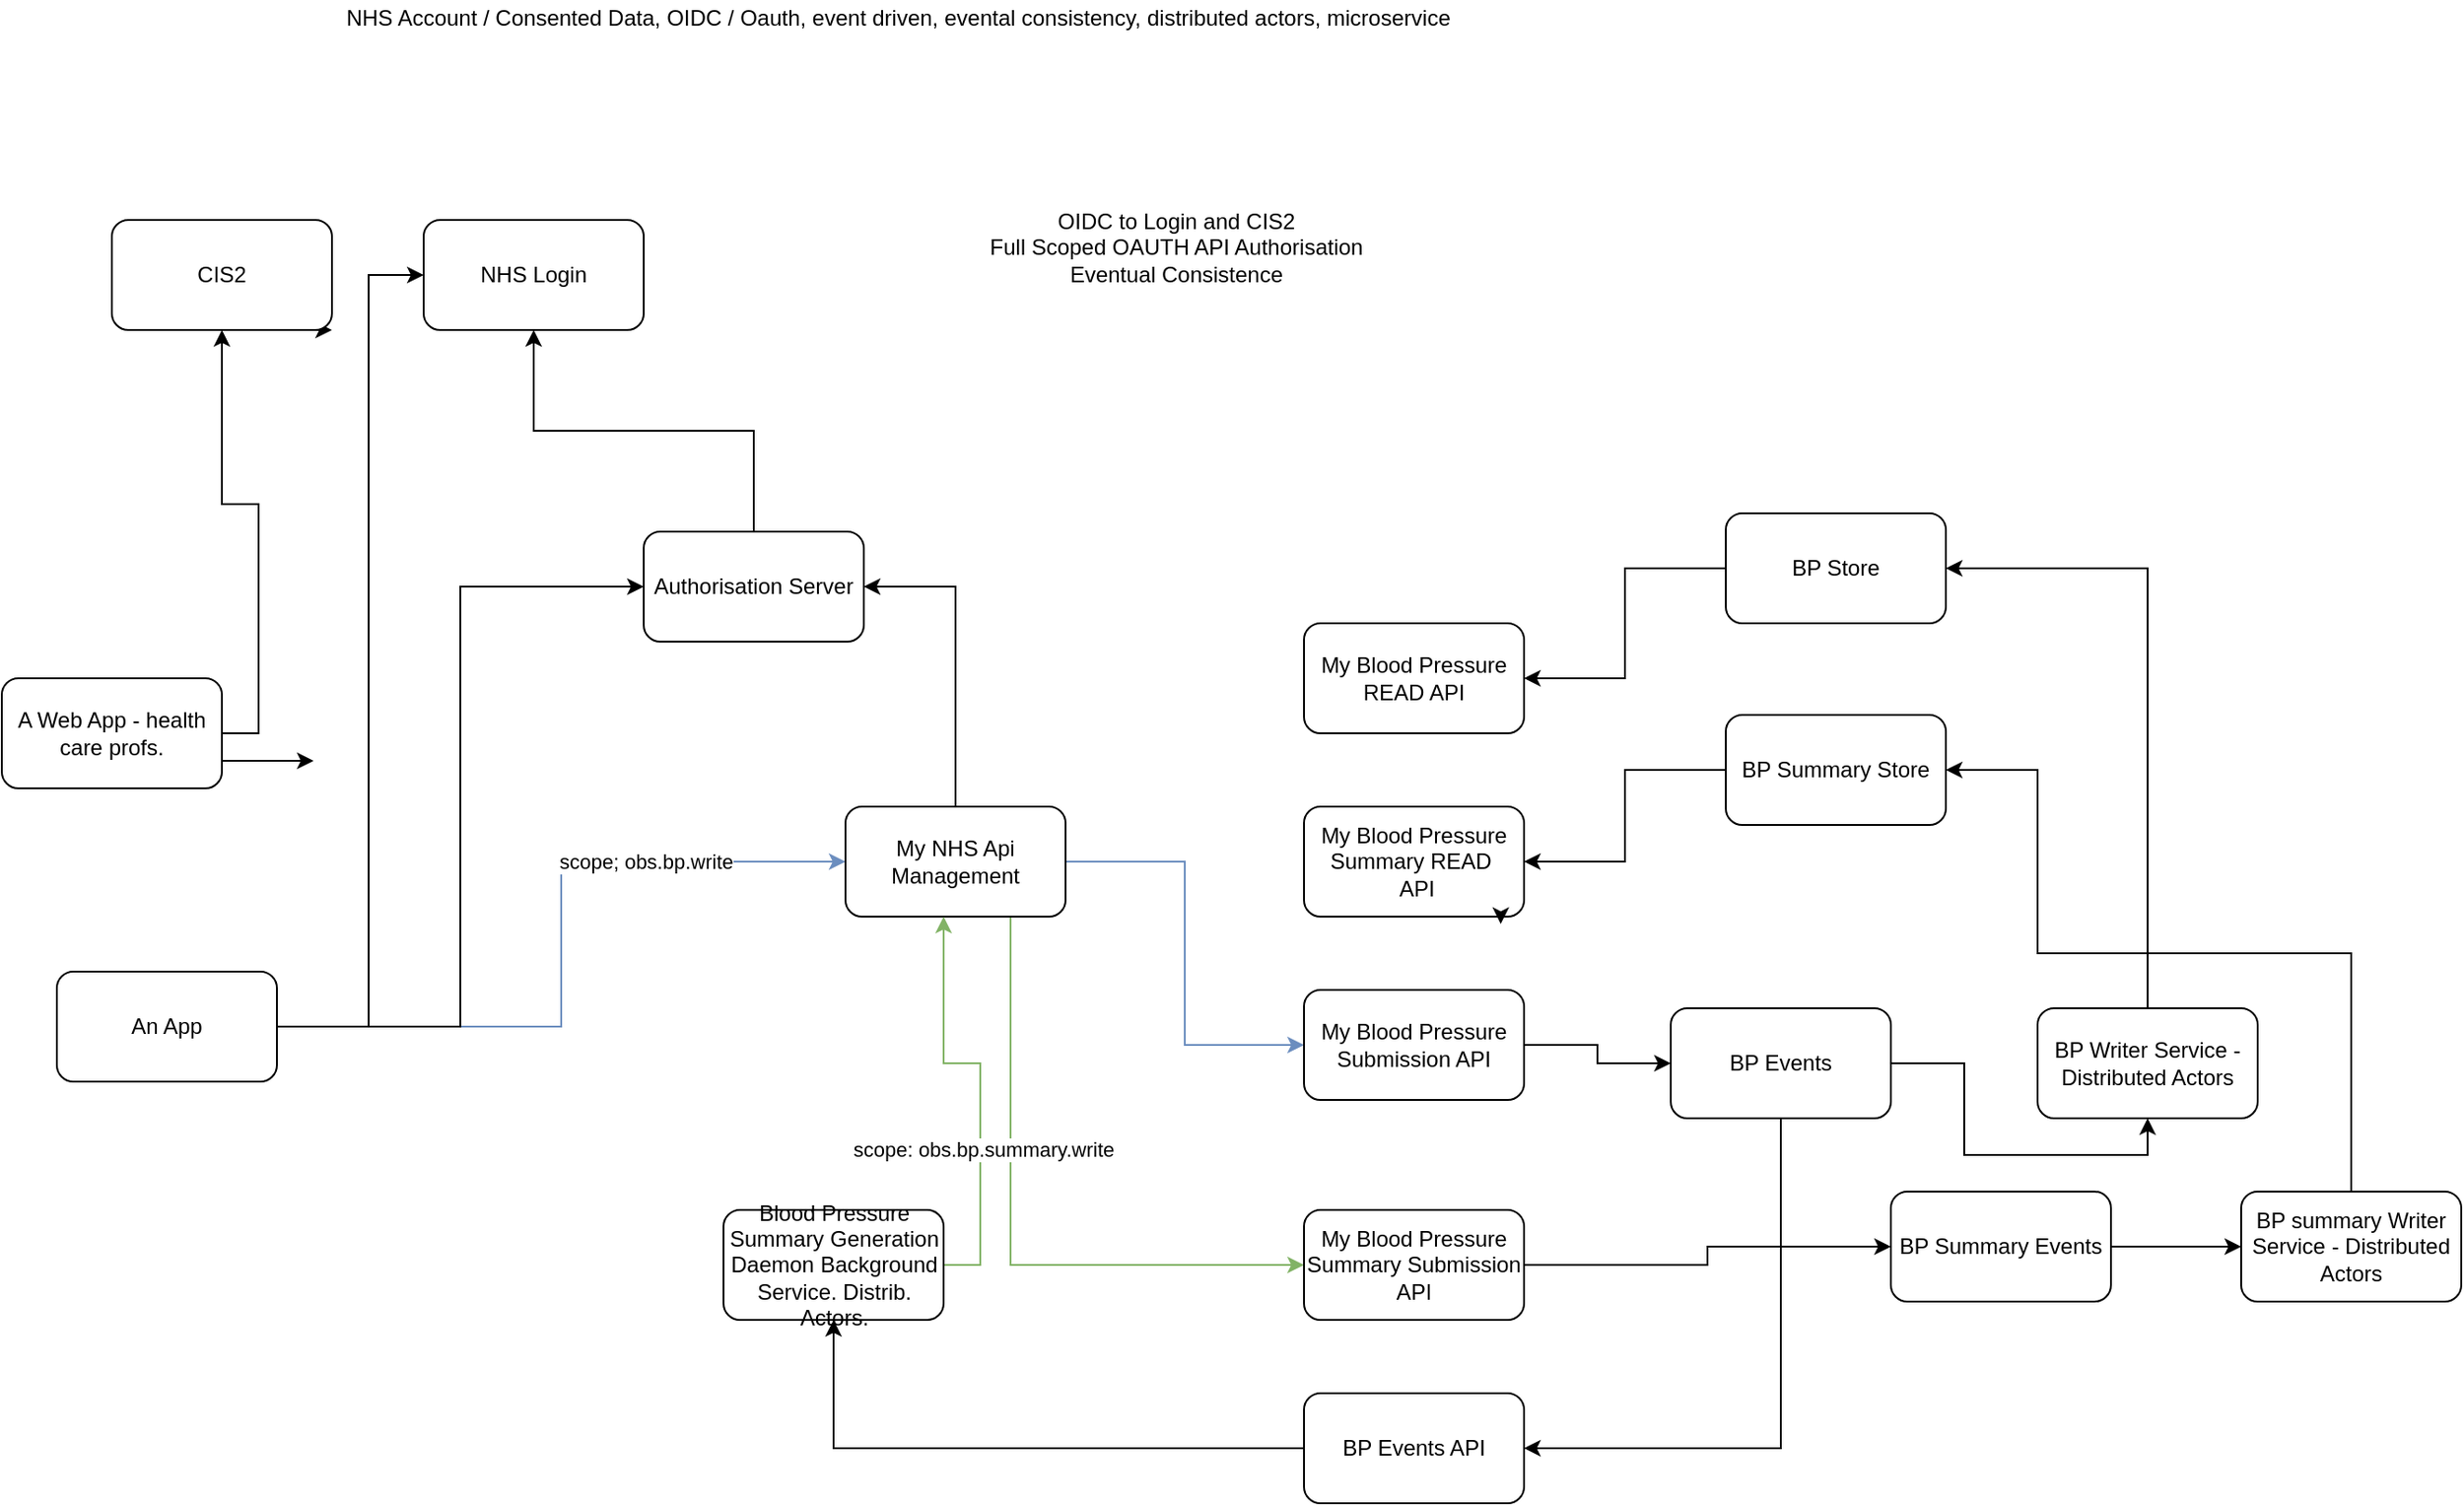 <mxfile version="19.0.0" type="github"><diagram id="4WbRz3iW_StsFNTUyhus" name="Page-1"><mxGraphModel dx="2062" dy="1122" grid="1" gridSize="10" guides="1" tooltips="1" connect="1" arrows="1" fold="1" page="1" pageScale="1" pageWidth="827" pageHeight="1169" math="0" shadow="0"><root><mxCell id="0"/><mxCell id="1" parent="0"/><mxCell id="cyV4N1ieCQ8bEYUt7zSV-8" style="edgeStyle=orthogonalEdgeStyle;rounded=0;orthogonalLoop=1;jettySize=auto;html=1;exitX=0.75;exitY=1;exitDx=0;exitDy=0;" edge="1" parent="1" source="cyV4N1ieCQ8bEYUt7zSV-1"><mxGeometry relative="1" as="geometry"><mxPoint x="200" y="250" as="targetPoint"/></mxGeometry></mxCell><mxCell id="cyV4N1ieCQ8bEYUt7zSV-1" value="CIS2" style="rounded=1;whiteSpace=wrap;html=1;" vertex="1" parent="1"><mxGeometry x="80" y="190" width="120" height="60" as="geometry"/></mxCell><mxCell id="cyV4N1ieCQ8bEYUt7zSV-2" value="NHS Login" style="rounded=1;whiteSpace=wrap;html=1;" vertex="1" parent="1"><mxGeometry x="250" y="190" width="120" height="60" as="geometry"/></mxCell><mxCell id="cyV4N1ieCQ8bEYUt7zSV-37" style="edgeStyle=orthogonalEdgeStyle;rounded=0;orthogonalLoop=1;jettySize=auto;html=1;exitX=0.5;exitY=0;exitDx=0;exitDy=0;entryX=0.5;entryY=1;entryDx=0;entryDy=0;" edge="1" parent="1" source="cyV4N1ieCQ8bEYUt7zSV-3" target="cyV4N1ieCQ8bEYUt7zSV-2"><mxGeometry relative="1" as="geometry"/></mxCell><mxCell id="cyV4N1ieCQ8bEYUt7zSV-3" value="Authorisation Server" style="rounded=1;whiteSpace=wrap;html=1;" vertex="1" parent="1"><mxGeometry x="370" y="360" width="120" height="60" as="geometry"/></mxCell><mxCell id="cyV4N1ieCQ8bEYUt7zSV-32" style="edgeStyle=orthogonalEdgeStyle;rounded=0;orthogonalLoop=1;jettySize=auto;html=1;exitX=1;exitY=0.5;exitDx=0;exitDy=0;entryX=0;entryY=0.5;entryDx=0;entryDy=0;fillColor=#dae8fc;strokeColor=#6c8ebf;" edge="1" parent="1" source="cyV4N1ieCQ8bEYUt7zSV-4" target="cyV4N1ieCQ8bEYUt7zSV-6"><mxGeometry relative="1" as="geometry"/></mxCell><mxCell id="cyV4N1ieCQ8bEYUt7zSV-44" value="&lt;span style=&quot;color: rgba(0, 0, 0, 0); font-family: monospace; font-size: 0px; text-align: start; background-color: rgb(248, 249, 250);&quot;&gt;%3CmxGraphModel%3E%3Croot%3E%3CmxCell%20id%3D%220%22%2F%3E%3CmxCell%20id%3D%221%22%20parent%3D%220%22%2F%3E%3CmxCell%20id%3D%222%22%20value%3D%22scope%3A%20obs.bp.summary.write%22%20style%3D%22edgeLabel%3Bhtml%3D1%3Balign%3Dcenter%3BverticalAlign%3Dmiddle%3Bresizable%3D0%3Bpoints%3D%5B%5D%3B%22%20vertex%3D%221%22%20connectable%3D%220%22%20parent%3D%221%22%3E%3CmxGeometry%20x%3D%22604.5%22%20y%3D%22761%22%20as%3D%22geometry%22%2F%3E%3C%2FmxCell%3E%3C%2Froot%3E%3C%2FmxGraphModelscpesdd&lt;/span&gt;" style="edgeLabel;html=1;align=center;verticalAlign=middle;resizable=0;points=[];" vertex="1" connectable="0" parent="cyV4N1ieCQ8bEYUt7zSV-32"><mxGeometry x="0.298" y="-6" relative="1" as="geometry"><mxPoint as="offset"/></mxGeometry></mxCell><mxCell id="cyV4N1ieCQ8bEYUt7zSV-45" value="scope; obs.bp.write" style="edgeLabel;html=1;align=center;verticalAlign=middle;resizable=0;points=[];" vertex="1" connectable="0" parent="cyV4N1ieCQ8bEYUt7zSV-32"><mxGeometry x="0.453" relative="1" as="geometry"><mxPoint as="offset"/></mxGeometry></mxCell><mxCell id="cyV4N1ieCQ8bEYUt7zSV-34" style="edgeStyle=orthogonalEdgeStyle;rounded=0;orthogonalLoop=1;jettySize=auto;html=1;exitX=1;exitY=0.5;exitDx=0;exitDy=0;" edge="1" parent="1" source="cyV4N1ieCQ8bEYUt7zSV-4" target="cyV4N1ieCQ8bEYUt7zSV-2"><mxGeometry relative="1" as="geometry"><Array as="points"><mxPoint x="220" y="630"/><mxPoint x="220" y="220"/></Array></mxGeometry></mxCell><mxCell id="cyV4N1ieCQ8bEYUt7zSV-35" style="edgeStyle=orthogonalEdgeStyle;rounded=0;orthogonalLoop=1;jettySize=auto;html=1;exitX=1;exitY=0.5;exitDx=0;exitDy=0;entryX=0;entryY=0.5;entryDx=0;entryDy=0;" edge="1" parent="1" source="cyV4N1ieCQ8bEYUt7zSV-4" target="cyV4N1ieCQ8bEYUt7zSV-3"><mxGeometry relative="1" as="geometry"/></mxCell><mxCell id="cyV4N1ieCQ8bEYUt7zSV-4" value="An App" style="rounded=1;whiteSpace=wrap;html=1;" vertex="1" parent="1"><mxGeometry x="50" y="600" width="120" height="60" as="geometry"/></mxCell><mxCell id="cyV4N1ieCQ8bEYUt7zSV-47" style="edgeStyle=orthogonalEdgeStyle;rounded=0;orthogonalLoop=1;jettySize=auto;html=1;exitX=1;exitY=0.5;exitDx=0;exitDy=0;entryX=0.5;entryY=1;entryDx=0;entryDy=0;" edge="1" parent="1" source="cyV4N1ieCQ8bEYUt7zSV-5" target="cyV4N1ieCQ8bEYUt7zSV-1"><mxGeometry relative="1" as="geometry"/></mxCell><mxCell id="cyV4N1ieCQ8bEYUt7zSV-48" style="edgeStyle=orthogonalEdgeStyle;rounded=0;orthogonalLoop=1;jettySize=auto;html=1;exitX=1;exitY=0.75;exitDx=0;exitDy=0;" edge="1" parent="1" source="cyV4N1ieCQ8bEYUt7zSV-5"><mxGeometry relative="1" as="geometry"><mxPoint x="190" y="485" as="targetPoint"/></mxGeometry></mxCell><mxCell id="cyV4N1ieCQ8bEYUt7zSV-5" value="A Web App - health care profs." style="rounded=1;whiteSpace=wrap;html=1;" vertex="1" parent="1"><mxGeometry x="20" y="440" width="120" height="60" as="geometry"/></mxCell><mxCell id="cyV4N1ieCQ8bEYUt7zSV-33" style="edgeStyle=orthogonalEdgeStyle;rounded=0;orthogonalLoop=1;jettySize=auto;html=1;exitX=1;exitY=0.5;exitDx=0;exitDy=0;entryX=0;entryY=0.5;entryDx=0;entryDy=0;fillColor=#dae8fc;strokeColor=#6c8ebf;" edge="1" parent="1" source="cyV4N1ieCQ8bEYUt7zSV-6" target="cyV4N1ieCQ8bEYUt7zSV-12"><mxGeometry relative="1" as="geometry"/></mxCell><mxCell id="cyV4N1ieCQ8bEYUt7zSV-43" value="&lt;span style=&quot;color: rgba(0, 0, 0, 0); font-family: monospace; font-size: 0px; text-align: start; background-color: rgb(248, 249, 250);&quot;&gt;%3CmxGraphModel%3E%3Croot%3E%3CmxCell%20id%3D%220%22%2F%3E%3CmxCell%20id%3D%221%22%20parent%3D%220%22%2F%3E%3CmxCell%20id%3D%222%22%20value%3D%22scope%3A%20obs.bp.summary.write%22%20style%3D%22edgeLabel%3Bhtml%3D1%3Balign%3Dcenter%3BverticalAlign%3Dmiddle%3Bresizable%3D0%3Bpoints%3D%5B%5D%3B%22%20vertex%3D%221%22%20connectable%3D%220%22%20parent%3D%221%22%3E%3CmxGeometry%20x%3D%22604.5%22%20y%3D%22761%22%20as%3D%22geometry%22%2F%3E%3C%2FmxCell%3E%3C%2Froot%3E%3C%2FmxGraphModel%3E&lt;/span&gt;" style="edgeLabel;html=1;align=center;verticalAlign=middle;resizable=0;points=[];" vertex="1" connectable="0" parent="cyV4N1ieCQ8bEYUt7zSV-33"><mxGeometry x="-0.594" y="-2" relative="1" as="geometry"><mxPoint as="offset"/></mxGeometry></mxCell><mxCell id="cyV4N1ieCQ8bEYUt7zSV-36" style="edgeStyle=orthogonalEdgeStyle;rounded=0;orthogonalLoop=1;jettySize=auto;html=1;exitX=0.5;exitY=0;exitDx=0;exitDy=0;entryX=1;entryY=0.5;entryDx=0;entryDy=0;" edge="1" parent="1" source="cyV4N1ieCQ8bEYUt7zSV-6" target="cyV4N1ieCQ8bEYUt7zSV-3"><mxGeometry relative="1" as="geometry"/></mxCell><mxCell id="cyV4N1ieCQ8bEYUt7zSV-46" style="edgeStyle=orthogonalEdgeStyle;rounded=0;orthogonalLoop=1;jettySize=auto;html=1;exitX=0.5;exitY=1;exitDx=0;exitDy=0;entryX=0;entryY=0.5;entryDx=0;entryDy=0;fillColor=#d5e8d4;strokeColor=#82b366;" edge="1" parent="1" source="cyV4N1ieCQ8bEYUt7zSV-6" target="cyV4N1ieCQ8bEYUt7zSV-13"><mxGeometry relative="1" as="geometry"><Array as="points"><mxPoint x="570" y="570"/><mxPoint x="570" y="760"/></Array></mxGeometry></mxCell><mxCell id="cyV4N1ieCQ8bEYUt7zSV-6" value="My NHS Api Management" style="rounded=1;whiteSpace=wrap;html=1;" vertex="1" parent="1"><mxGeometry x="480" y="510" width="120" height="60" as="geometry"/></mxCell><mxCell id="cyV4N1ieCQ8bEYUt7zSV-7" value="My Blood Pressure READ API" style="rounded=1;whiteSpace=wrap;html=1;" vertex="1" parent="1"><mxGeometry x="730" y="410" width="120" height="60" as="geometry"/></mxCell><mxCell id="cyV4N1ieCQ8bEYUt7zSV-23" style="edgeStyle=orthogonalEdgeStyle;rounded=0;orthogonalLoop=1;jettySize=auto;html=1;exitX=1;exitY=0.5;exitDx=0;exitDy=0;entryX=0.446;entryY=1;entryDx=0;entryDy=0;entryPerimeter=0;fillColor=#d5e8d4;strokeColor=#82b366;" edge="1" parent="1" source="cyV4N1ieCQ8bEYUt7zSV-9" target="cyV4N1ieCQ8bEYUt7zSV-6"><mxGeometry relative="1" as="geometry"/></mxCell><mxCell id="cyV4N1ieCQ8bEYUt7zSV-42" value="scope: obs.bp.summary.write" style="edgeLabel;html=1;align=center;verticalAlign=middle;resizable=0;points=[];" vertex="1" connectable="0" parent="cyV4N1ieCQ8bEYUt7zSV-23"><mxGeometry x="-0.276" y="-1" relative="1" as="geometry"><mxPoint as="offset"/></mxGeometry></mxCell><mxCell id="cyV4N1ieCQ8bEYUt7zSV-9" value="Blood Pressure Summary Generation Daemon Background Service. Distrib. Actors." style="rounded=1;whiteSpace=wrap;html=1;" vertex="1" parent="1"><mxGeometry x="413.5" y="730" width="120" height="60" as="geometry"/></mxCell><mxCell id="cyV4N1ieCQ8bEYUt7zSV-10" value="My Blood Pressure Summary READ&amp;nbsp;&lt;br&gt;&amp;nbsp;API" style="rounded=1;whiteSpace=wrap;html=1;" vertex="1" parent="1"><mxGeometry x="730" y="510" width="120" height="60" as="geometry"/></mxCell><mxCell id="cyV4N1ieCQ8bEYUt7zSV-11" style="edgeStyle=orthogonalEdgeStyle;rounded=0;orthogonalLoop=1;jettySize=auto;html=1;exitX=0.75;exitY=1;exitDx=0;exitDy=0;entryX=0.894;entryY=1.067;entryDx=0;entryDy=0;entryPerimeter=0;" edge="1" parent="1" source="cyV4N1ieCQ8bEYUt7zSV-10" target="cyV4N1ieCQ8bEYUt7zSV-10"><mxGeometry relative="1" as="geometry"/></mxCell><mxCell id="cyV4N1ieCQ8bEYUt7zSV-20" style="edgeStyle=orthogonalEdgeStyle;rounded=0;orthogonalLoop=1;jettySize=auto;html=1;exitX=1;exitY=0.5;exitDx=0;exitDy=0;entryX=0;entryY=0.5;entryDx=0;entryDy=0;" edge="1" parent="1" source="cyV4N1ieCQ8bEYUt7zSV-12" target="cyV4N1ieCQ8bEYUt7zSV-14"><mxGeometry relative="1" as="geometry"/></mxCell><mxCell id="cyV4N1ieCQ8bEYUt7zSV-12" value="My Blood Pressure Submission API" style="rounded=1;whiteSpace=wrap;html=1;" vertex="1" parent="1"><mxGeometry x="730" y="610" width="120" height="60" as="geometry"/></mxCell><mxCell id="cyV4N1ieCQ8bEYUt7zSV-28" style="edgeStyle=orthogonalEdgeStyle;rounded=0;orthogonalLoop=1;jettySize=auto;html=1;exitX=1;exitY=0.5;exitDx=0;exitDy=0;entryX=0;entryY=0.5;entryDx=0;entryDy=0;" edge="1" parent="1" source="cyV4N1ieCQ8bEYUt7zSV-13" target="cyV4N1ieCQ8bEYUt7zSV-27"><mxGeometry relative="1" as="geometry"/></mxCell><mxCell id="cyV4N1ieCQ8bEYUt7zSV-13" value="My Blood Pressure Summary Submission API" style="rounded=1;whiteSpace=wrap;html=1;" vertex="1" parent="1"><mxGeometry x="730" y="730" width="120" height="60" as="geometry"/></mxCell><mxCell id="cyV4N1ieCQ8bEYUt7zSV-21" style="edgeStyle=orthogonalEdgeStyle;rounded=0;orthogonalLoop=1;jettySize=auto;html=1;exitX=0.5;exitY=1;exitDx=0;exitDy=0;entryX=1;entryY=0.5;entryDx=0;entryDy=0;" edge="1" parent="1" source="cyV4N1ieCQ8bEYUt7zSV-14" target="cyV4N1ieCQ8bEYUt7zSV-18"><mxGeometry relative="1" as="geometry"/></mxCell><mxCell id="cyV4N1ieCQ8bEYUt7zSV-26" style="edgeStyle=orthogonalEdgeStyle;rounded=0;orthogonalLoop=1;jettySize=auto;html=1;exitX=1;exitY=0.5;exitDx=0;exitDy=0;entryX=0.5;entryY=1;entryDx=0;entryDy=0;" edge="1" parent="1" source="cyV4N1ieCQ8bEYUt7zSV-14" target="cyV4N1ieCQ8bEYUt7zSV-24"><mxGeometry relative="1" as="geometry"/></mxCell><mxCell id="cyV4N1ieCQ8bEYUt7zSV-14" value="BP Events" style="rounded=1;whiteSpace=wrap;html=1;" vertex="1" parent="1"><mxGeometry x="930" y="620" width="120" height="60" as="geometry"/></mxCell><mxCell id="cyV4N1ieCQ8bEYUt7zSV-30" style="edgeStyle=orthogonalEdgeStyle;rounded=0;orthogonalLoop=1;jettySize=auto;html=1;exitX=0;exitY=0.5;exitDx=0;exitDy=0;" edge="1" parent="1" source="cyV4N1ieCQ8bEYUt7zSV-15" target="cyV4N1ieCQ8bEYUt7zSV-7"><mxGeometry relative="1" as="geometry"/></mxCell><mxCell id="cyV4N1ieCQ8bEYUt7zSV-15" value="BP Store" style="rounded=1;whiteSpace=wrap;html=1;" vertex="1" parent="1"><mxGeometry x="960" y="350" width="120" height="60" as="geometry"/></mxCell><mxCell id="cyV4N1ieCQ8bEYUt7zSV-31" style="edgeStyle=orthogonalEdgeStyle;rounded=0;orthogonalLoop=1;jettySize=auto;html=1;exitX=0;exitY=0.5;exitDx=0;exitDy=0;entryX=1;entryY=0.5;entryDx=0;entryDy=0;" edge="1" parent="1" source="cyV4N1ieCQ8bEYUt7zSV-16" target="cyV4N1ieCQ8bEYUt7zSV-10"><mxGeometry relative="1" as="geometry"/></mxCell><mxCell id="cyV4N1ieCQ8bEYUt7zSV-16" value="BP Summary Store" style="rounded=1;whiteSpace=wrap;html=1;" vertex="1" parent="1"><mxGeometry x="960" y="460" width="120" height="60" as="geometry"/></mxCell><mxCell id="cyV4N1ieCQ8bEYUt7zSV-22" style="edgeStyle=orthogonalEdgeStyle;rounded=0;orthogonalLoop=1;jettySize=auto;html=1;exitX=0;exitY=0.5;exitDx=0;exitDy=0;" edge="1" parent="1" source="cyV4N1ieCQ8bEYUt7zSV-18" target="cyV4N1ieCQ8bEYUt7zSV-9"><mxGeometry relative="1" as="geometry"/></mxCell><mxCell id="cyV4N1ieCQ8bEYUt7zSV-18" value="BP Events API" style="rounded=1;whiteSpace=wrap;html=1;" vertex="1" parent="1"><mxGeometry x="730" y="830" width="120" height="60" as="geometry"/></mxCell><mxCell id="cyV4N1ieCQ8bEYUt7zSV-25" style="edgeStyle=orthogonalEdgeStyle;rounded=0;orthogonalLoop=1;jettySize=auto;html=1;exitX=0.5;exitY=0;exitDx=0;exitDy=0;entryX=1;entryY=0.5;entryDx=0;entryDy=0;" edge="1" parent="1" source="cyV4N1ieCQ8bEYUt7zSV-24" target="cyV4N1ieCQ8bEYUt7zSV-15"><mxGeometry relative="1" as="geometry"/></mxCell><mxCell id="cyV4N1ieCQ8bEYUt7zSV-24" value="BP Writer Service - Distributed Actors" style="rounded=1;whiteSpace=wrap;html=1;" vertex="1" parent="1"><mxGeometry x="1130" y="620" width="120" height="60" as="geometry"/></mxCell><mxCell id="cyV4N1ieCQ8bEYUt7zSV-40" style="edgeStyle=orthogonalEdgeStyle;rounded=0;orthogonalLoop=1;jettySize=auto;html=1;exitX=1;exitY=0.5;exitDx=0;exitDy=0;entryX=0;entryY=0.5;entryDx=0;entryDy=0;" edge="1" parent="1" source="cyV4N1ieCQ8bEYUt7zSV-27" target="cyV4N1ieCQ8bEYUt7zSV-39"><mxGeometry relative="1" as="geometry"/></mxCell><mxCell id="cyV4N1ieCQ8bEYUt7zSV-27" value="BP Summary Events" style="rounded=1;whiteSpace=wrap;html=1;" vertex="1" parent="1"><mxGeometry x="1050" y="720" width="120" height="60" as="geometry"/></mxCell><mxCell id="cyV4N1ieCQ8bEYUt7zSV-38" value="OIDC to Login and CIS2&lt;br&gt;Full Scoped OAUTH API Authorisation&lt;br&gt;Eventual Consistence" style="text;html=1;align=center;verticalAlign=middle;resizable=0;points=[];autosize=1;strokeColor=none;fillColor=none;" vertex="1" parent="1"><mxGeometry x="550" y="180" width="220" height="50" as="geometry"/></mxCell><mxCell id="cyV4N1ieCQ8bEYUt7zSV-41" style="edgeStyle=orthogonalEdgeStyle;rounded=0;orthogonalLoop=1;jettySize=auto;html=1;exitX=0.5;exitY=0;exitDx=0;exitDy=0;entryX=1;entryY=0.5;entryDx=0;entryDy=0;" edge="1" parent="1" source="cyV4N1ieCQ8bEYUt7zSV-39" target="cyV4N1ieCQ8bEYUt7zSV-16"><mxGeometry relative="1" as="geometry"><Array as="points"><mxPoint x="1301" y="590"/><mxPoint x="1130" y="590"/><mxPoint x="1130" y="490"/></Array></mxGeometry></mxCell><mxCell id="cyV4N1ieCQ8bEYUt7zSV-39" value="BP summary Writer Service - Distributed Actors" style="rounded=1;whiteSpace=wrap;html=1;" vertex="1" parent="1"><mxGeometry x="1241" y="720" width="120" height="60" as="geometry"/></mxCell><mxCell id="cyV4N1ieCQ8bEYUt7zSV-49" value="NHS Account / Consented Data, OIDC / Oauth, event driven, evental consistency, distributed actors, microservice&amp;nbsp;" style="text;html=1;align=center;verticalAlign=middle;resizable=0;points=[];autosize=1;strokeColor=none;fillColor=none;" vertex="1" parent="1"><mxGeometry x="200" y="70" width="620" height="20" as="geometry"/></mxCell></root></mxGraphModel></diagram></mxfile>